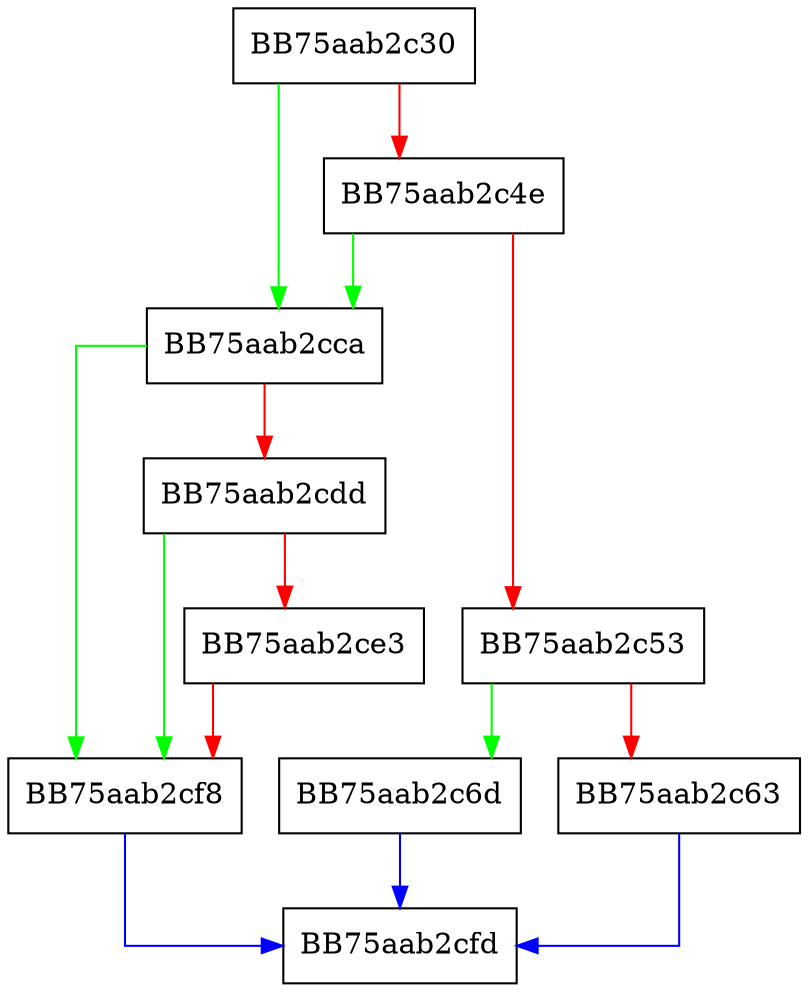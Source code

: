 digraph SetValue {
  node [shape="box"];
  graph [splines=ortho];
  BB75aab2c30 -> BB75aab2cca [color="green"];
  BB75aab2c30 -> BB75aab2c4e [color="red"];
  BB75aab2c4e -> BB75aab2cca [color="green"];
  BB75aab2c4e -> BB75aab2c53 [color="red"];
  BB75aab2c53 -> BB75aab2c6d [color="green"];
  BB75aab2c53 -> BB75aab2c63 [color="red"];
  BB75aab2c63 -> BB75aab2cfd [color="blue"];
  BB75aab2c6d -> BB75aab2cfd [color="blue"];
  BB75aab2cca -> BB75aab2cf8 [color="green"];
  BB75aab2cca -> BB75aab2cdd [color="red"];
  BB75aab2cdd -> BB75aab2cf8 [color="green"];
  BB75aab2cdd -> BB75aab2ce3 [color="red"];
  BB75aab2ce3 -> BB75aab2cf8 [color="red"];
  BB75aab2cf8 -> BB75aab2cfd [color="blue"];
}